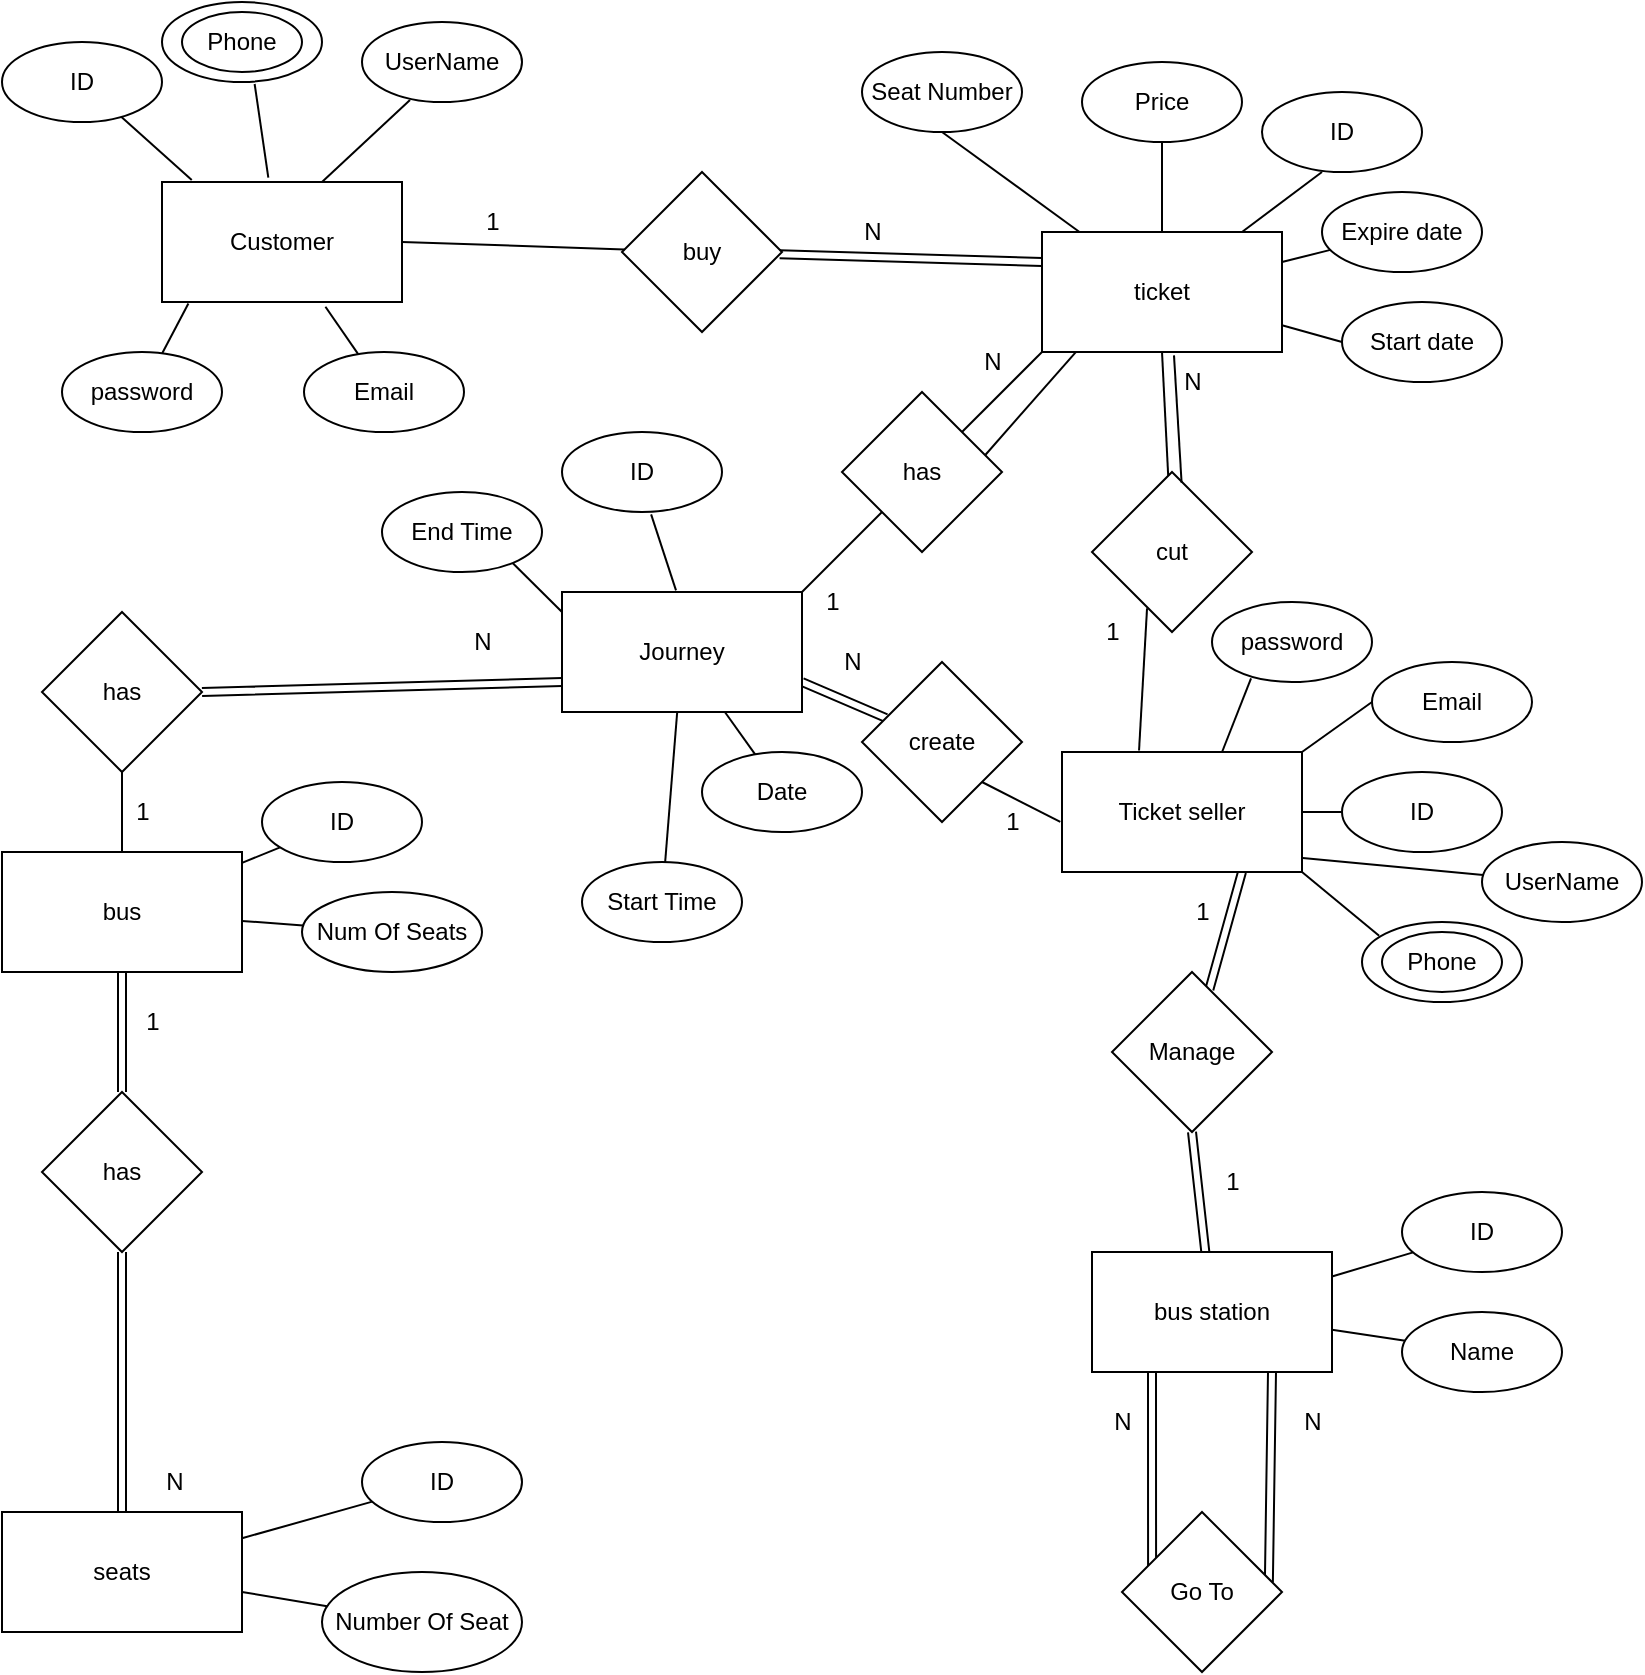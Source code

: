 <mxfile>
    <diagram id="OZd5fCfzLwxA_D_P7zLg" name="Page-1">
        <mxGraphModel dx="1035" dy="476" grid="1" gridSize="10" guides="1" tooltips="1" connect="1" arrows="1" fold="1" page="1" pageScale="1" pageWidth="850" pageHeight="1100" math="0" shadow="0">
            <root>
                <mxCell id="0"/>
                <mxCell id="1" parent="0"/>
                <mxCell id="2" value="Customer" style="rounded=0;whiteSpace=wrap;html=1;" parent="1" vertex="1">
                    <mxGeometry x="90" y="95" width="120" height="60" as="geometry"/>
                </mxCell>
                <mxCell id="3" value="buy" style="rhombus;whiteSpace=wrap;html=1;" parent="1" vertex="1">
                    <mxGeometry x="320" y="90" width="80" height="80" as="geometry"/>
                </mxCell>
                <mxCell id="5" value="" style="endArrow=none;html=1;exitX=1;exitY=0.5;exitDx=0;exitDy=0;" parent="1" source="2" target="3" edge="1">
                    <mxGeometry width="50" height="50" relative="1" as="geometry">
                        <mxPoint x="330" y="360" as="sourcePoint"/>
                        <mxPoint x="380" y="310" as="targetPoint"/>
                    </mxGeometry>
                </mxCell>
                <mxCell id="149" style="edgeStyle=none;shape=link;html=1;exitX=0;exitY=0.25;exitDx=0;exitDy=0;" edge="1" parent="1" source="6" target="3">
                    <mxGeometry relative="1" as="geometry"/>
                </mxCell>
                <mxCell id="6" value="ticket" style="rounded=0;whiteSpace=wrap;html=1;" parent="1" vertex="1">
                    <mxGeometry x="530" y="120" width="120" height="60" as="geometry"/>
                </mxCell>
                <mxCell id="11" value="1" style="text;html=1;align=center;verticalAlign=middle;resizable=0;points=[];autosize=1;strokeColor=none;fillColor=none;" parent="1" vertex="1">
                    <mxGeometry x="240" y="100" width="30" height="30" as="geometry"/>
                </mxCell>
                <mxCell id="141" style="edgeStyle=none;shape=link;html=1;exitX=0.75;exitY=1;exitDx=0;exitDy=0;" edge="1" parent="1" source="12" target="33">
                    <mxGeometry relative="1" as="geometry"/>
                </mxCell>
                <mxCell id="12" value="Ticket seller" style="rounded=0;whiteSpace=wrap;html=1;" parent="1" vertex="1">
                    <mxGeometry x="540" y="380" width="120" height="60" as="geometry"/>
                </mxCell>
                <mxCell id="13" value="cut" style="rhombus;whiteSpace=wrap;html=1;" parent="1" vertex="1">
                    <mxGeometry x="555" y="240" width="80" height="80" as="geometry"/>
                </mxCell>
                <mxCell id="14" value="" style="endArrow=none;html=1;entryX=0.344;entryY=0.852;entryDx=0;entryDy=0;entryPerimeter=0;exitX=0.321;exitY=-0.013;exitDx=0;exitDy=0;exitPerimeter=0;" parent="1" source="12" target="13" edge="1">
                    <mxGeometry width="50" height="50" relative="1" as="geometry">
                        <mxPoint x="310" y="360" as="sourcePoint"/>
                        <mxPoint x="360" y="310" as="targetPoint"/>
                    </mxGeometry>
                </mxCell>
                <mxCell id="15" value="1" style="text;html=1;align=center;verticalAlign=middle;resizable=0;points=[];autosize=1;strokeColor=none;fillColor=none;" parent="1" vertex="1">
                    <mxGeometry x="550" y="305" width="30" height="30" as="geometry"/>
                </mxCell>
                <mxCell id="16" value="" style="endArrow=none;html=1;entryX=0.5;entryY=1;entryDx=0;entryDy=0;" parent="1" edge="1" target="6" source="13">
                    <mxGeometry width="50" height="50" relative="1" as="geometry">
                        <mxPoint x="630" y="240" as="sourcePoint"/>
                        <mxPoint x="600" y="180" as="targetPoint"/>
                    </mxGeometry>
                </mxCell>
                <mxCell id="17" value="" style="endArrow=none;html=1;exitX=0.56;exitY=0.067;exitDx=0;exitDy=0;exitPerimeter=0;entryX=0.55;entryY=1.028;entryDx=0;entryDy=0;entryPerimeter=0;" parent="1" source="13" target="6" edge="1">
                    <mxGeometry width="50" height="50" relative="1" as="geometry">
                        <mxPoint x="310" y="360" as="sourcePoint"/>
                        <mxPoint x="360" y="310" as="targetPoint"/>
                    </mxGeometry>
                </mxCell>
                <mxCell id="18" value="N" style="text;html=1;align=center;verticalAlign=middle;resizable=0;points=[];autosize=1;strokeColor=none;fillColor=none;" parent="1" vertex="1">
                    <mxGeometry x="590" y="180" width="30" height="30" as="geometry"/>
                </mxCell>
                <mxCell id="140" style="edgeStyle=none;shape=link;html=1;exitX=1;exitY=0.75;exitDx=0;exitDy=0;" edge="1" parent="1" source="19" target="21">
                    <mxGeometry relative="1" as="geometry"/>
                </mxCell>
                <mxCell id="19" value="Journey" style="rounded=0;whiteSpace=wrap;html=1;" parent="1" vertex="1">
                    <mxGeometry x="290" y="300" width="120" height="60" as="geometry"/>
                </mxCell>
                <mxCell id="20" value="has" style="rhombus;whiteSpace=wrap;html=1;" parent="1" vertex="1">
                    <mxGeometry x="430" y="200" width="80" height="80" as="geometry"/>
                </mxCell>
                <mxCell id="21" value="create" style="rhombus;whiteSpace=wrap;html=1;" parent="1" vertex="1">
                    <mxGeometry x="440" y="335" width="80" height="80" as="geometry"/>
                </mxCell>
                <mxCell id="22" value="" style="endArrow=none;html=1;exitX=1;exitY=0;exitDx=0;exitDy=0;" parent="1" source="19" target="20" edge="1">
                    <mxGeometry width="50" height="50" relative="1" as="geometry">
                        <mxPoint x="390" y="310" as="sourcePoint"/>
                        <mxPoint x="440" y="260" as="targetPoint"/>
                    </mxGeometry>
                </mxCell>
                <mxCell id="23" value="" style="endArrow=none;html=1;entryX=0;entryY=1;entryDx=0;entryDy=0;" parent="1" source="20" target="6" edge="1">
                    <mxGeometry width="50" height="50" relative="1" as="geometry">
                        <mxPoint x="490" y="230" as="sourcePoint"/>
                        <mxPoint x="540" y="180" as="targetPoint"/>
                    </mxGeometry>
                </mxCell>
                <mxCell id="25" value="" style="endArrow=none;html=1;entryX=-0.007;entryY=0.583;entryDx=0;entryDy=0;entryPerimeter=0;exitX=1;exitY=1;exitDx=0;exitDy=0;" parent="1" source="21" target="12" edge="1">
                    <mxGeometry width="50" height="50" relative="1" as="geometry">
                        <mxPoint x="390" y="310" as="sourcePoint"/>
                        <mxPoint x="440" y="260" as="targetPoint"/>
                    </mxGeometry>
                </mxCell>
                <mxCell id="26" value="" style="endArrow=none;html=1;exitX=0.897;exitY=0.392;exitDx=0;exitDy=0;exitPerimeter=0;entryX=0.19;entryY=1.003;entryDx=0;entryDy=0;entryPerimeter=0;" parent="1" source="20" edge="1">
                    <mxGeometry width="50" height="50" relative="1" as="geometry">
                        <mxPoint x="469.36" y="238.52" as="sourcePoint"/>
                        <mxPoint x="546.8" y="180.18" as="targetPoint"/>
                    </mxGeometry>
                </mxCell>
                <mxCell id="28" value="1" style="text;html=1;align=center;verticalAlign=middle;resizable=0;points=[];autosize=1;strokeColor=none;fillColor=none;" parent="1" vertex="1">
                    <mxGeometry x="500" y="400" width="30" height="30" as="geometry"/>
                </mxCell>
                <mxCell id="29" value="N" style="text;html=1;align=center;verticalAlign=middle;resizable=0;points=[];autosize=1;strokeColor=none;fillColor=none;" parent="1" vertex="1">
                    <mxGeometry x="420" y="320" width="30" height="30" as="geometry"/>
                </mxCell>
                <mxCell id="30" value="1" style="text;html=1;align=center;verticalAlign=middle;resizable=0;points=[];autosize=1;strokeColor=none;fillColor=none;" parent="1" vertex="1">
                    <mxGeometry x="410" y="290" width="30" height="30" as="geometry"/>
                </mxCell>
                <mxCell id="31" value="N" style="text;html=1;align=center;verticalAlign=middle;resizable=0;points=[];autosize=1;strokeColor=none;fillColor=none;" parent="1" vertex="1">
                    <mxGeometry x="490" y="170" width="30" height="30" as="geometry"/>
                </mxCell>
                <mxCell id="143" style="edgeStyle=none;shape=link;html=1;exitX=0.75;exitY=1;exitDx=0;exitDy=0;entryX=0.918;entryY=0.438;entryDx=0;entryDy=0;entryPerimeter=0;" edge="1" parent="1" source="32" target="91">
                    <mxGeometry relative="1" as="geometry"/>
                </mxCell>
                <mxCell id="144" style="edgeStyle=none;shape=link;html=1;exitX=0.25;exitY=1;exitDx=0;exitDy=0;entryX=0.188;entryY=0.375;entryDx=0;entryDy=0;entryPerimeter=0;" edge="1" parent="1" source="32" target="91">
                    <mxGeometry relative="1" as="geometry"/>
                </mxCell>
                <mxCell id="32" value="bus station" style="rounded=0;whiteSpace=wrap;html=1;" parent="1" vertex="1">
                    <mxGeometry x="555" y="630" width="120" height="60" as="geometry"/>
                </mxCell>
                <mxCell id="142" style="edgeStyle=none;shape=link;html=1;exitX=0.5;exitY=1;exitDx=0;exitDy=0;" edge="1" parent="1" source="33" target="32">
                    <mxGeometry relative="1" as="geometry"/>
                </mxCell>
                <mxCell id="33" value="Manage" style="rhombus;whiteSpace=wrap;html=1;" parent="1" vertex="1">
                    <mxGeometry x="565" y="490" width="80" height="80" as="geometry"/>
                </mxCell>
                <mxCell id="39" value="1" style="text;html=1;align=center;verticalAlign=middle;resizable=0;points=[];autosize=1;strokeColor=none;fillColor=none;" parent="1" vertex="1">
                    <mxGeometry x="610" y="580" width="30" height="30" as="geometry"/>
                </mxCell>
                <mxCell id="40" value="1" style="text;html=1;align=center;verticalAlign=middle;resizable=0;points=[];autosize=1;strokeColor=none;fillColor=none;" parent="1" vertex="1">
                    <mxGeometry x="595" y="445" width="30" height="30" as="geometry"/>
                </mxCell>
                <mxCell id="138" style="edgeStyle=none;shape=link;html=1;exitX=0.5;exitY=1;exitDx=0;exitDy=0;entryX=0.5;entryY=0;entryDx=0;entryDy=0;" edge="1" parent="1" source="41" target="48">
                    <mxGeometry relative="1" as="geometry"/>
                </mxCell>
                <mxCell id="41" value="bus" style="rounded=0;whiteSpace=wrap;html=1;" parent="1" vertex="1">
                    <mxGeometry x="10" y="430" width="120" height="60" as="geometry"/>
                </mxCell>
                <mxCell id="42" value="seats" style="rounded=0;whiteSpace=wrap;html=1;" parent="1" vertex="1">
                    <mxGeometry x="10" y="760" width="120" height="60" as="geometry"/>
                </mxCell>
                <mxCell id="139" style="edgeStyle=none;shape=link;html=1;exitX=1;exitY=0.5;exitDx=0;exitDy=0;entryX=0;entryY=0.75;entryDx=0;entryDy=0;" edge="1" parent="1" source="43" target="19">
                    <mxGeometry relative="1" as="geometry"/>
                </mxCell>
                <mxCell id="43" value="has" style="rhombus;whiteSpace=wrap;html=1;" parent="1" vertex="1">
                    <mxGeometry x="30" y="310" width="80" height="80" as="geometry"/>
                </mxCell>
                <mxCell id="44" value="" style="endArrow=none;html=1;entryX=0.5;entryY=1;entryDx=0;entryDy=0;" parent="1" source="41" target="43" edge="1">
                    <mxGeometry width="50" height="50" relative="1" as="geometry">
                        <mxPoint x="390" y="400" as="sourcePoint"/>
                        <mxPoint x="440" y="350" as="targetPoint"/>
                    </mxGeometry>
                </mxCell>
                <mxCell id="137" style="edgeStyle=none;html=1;exitX=0.5;exitY=1;exitDx=0;exitDy=0;entryX=0.5;entryY=0;entryDx=0;entryDy=0;shape=link;" edge="1" parent="1" source="48" target="42">
                    <mxGeometry relative="1" as="geometry"/>
                </mxCell>
                <mxCell id="48" value="has" style="rhombus;whiteSpace=wrap;html=1;" parent="1" vertex="1">
                    <mxGeometry x="30" y="550" width="80" height="80" as="geometry"/>
                </mxCell>
                <mxCell id="53" value="1" style="text;html=1;align=center;verticalAlign=middle;resizable=0;points=[];autosize=1;strokeColor=none;fillColor=none;" parent="1" vertex="1">
                    <mxGeometry x="65" y="395" width="30" height="30" as="geometry"/>
                </mxCell>
                <mxCell id="54" value="N" style="text;html=1;align=center;verticalAlign=middle;resizable=0;points=[];autosize=1;strokeColor=none;fillColor=none;" parent="1" vertex="1">
                    <mxGeometry x="235" y="310" width="30" height="30" as="geometry"/>
                </mxCell>
                <mxCell id="55" value="N" style="text;html=1;align=center;verticalAlign=middle;resizable=0;points=[];autosize=1;strokeColor=none;fillColor=none;" parent="1" vertex="1">
                    <mxGeometry x="81" y="730" width="30" height="30" as="geometry"/>
                </mxCell>
                <mxCell id="56" value="1" style="text;html=1;align=center;verticalAlign=middle;resizable=0;points=[];autosize=1;strokeColor=none;fillColor=none;" parent="1" vertex="1">
                    <mxGeometry x="70" y="500" width="30" height="30" as="geometry"/>
                </mxCell>
                <mxCell id="60" value="ID" style="ellipse;whiteSpace=wrap;html=1;" parent="1" vertex="1">
                    <mxGeometry x="10" y="25" width="80" height="40" as="geometry"/>
                </mxCell>
                <mxCell id="62" value="UserName" style="ellipse;whiteSpace=wrap;html=1;" parent="1" vertex="1">
                    <mxGeometry x="190" y="15" width="80" height="40" as="geometry"/>
                </mxCell>
                <mxCell id="63" value="Email" style="ellipse;whiteSpace=wrap;html=1;" parent="1" vertex="1">
                    <mxGeometry x="161" y="180" width="80" height="40" as="geometry"/>
                </mxCell>
                <mxCell id="65" value="password" style="ellipse;whiteSpace=wrap;html=1;" parent="1" vertex="1">
                    <mxGeometry x="40" y="180" width="80" height="40" as="geometry"/>
                </mxCell>
                <mxCell id="66" value="" style="ellipse;whiteSpace=wrap;html=1;" parent="1" vertex="1">
                    <mxGeometry x="90" y="5" width="80" height="40" as="geometry"/>
                </mxCell>
                <mxCell id="67" value="" style="endArrow=none;html=1;entryX=0.3;entryY=0.975;entryDx=0;entryDy=0;entryPerimeter=0;" parent="1" target="62" edge="1">
                    <mxGeometry width="50" height="50" relative="1" as="geometry">
                        <mxPoint x="170" y="95" as="sourcePoint"/>
                        <mxPoint x="220" y="45" as="targetPoint"/>
                    </mxGeometry>
                </mxCell>
                <mxCell id="68" value="" style="endArrow=none;html=1;entryX=0.579;entryY=1.025;entryDx=0;entryDy=0;entryPerimeter=0;exitX=0.443;exitY=-0.036;exitDx=0;exitDy=0;exitPerimeter=0;" parent="1" source="2" target="66" edge="1">
                    <mxGeometry width="50" height="50" relative="1" as="geometry">
                        <mxPoint x="170" y="95" as="sourcePoint"/>
                        <mxPoint x="220" y="45" as="targetPoint"/>
                    </mxGeometry>
                </mxCell>
                <mxCell id="69" value="" style="endArrow=none;html=1;exitX=0.124;exitY=-0.017;exitDx=0;exitDy=0;exitPerimeter=0;" parent="1" source="2" target="60" edge="1">
                    <mxGeometry width="50" height="50" relative="1" as="geometry">
                        <mxPoint x="170" y="95" as="sourcePoint"/>
                        <mxPoint x="220" y="45" as="targetPoint"/>
                    </mxGeometry>
                </mxCell>
                <mxCell id="70" value="" style="endArrow=none;html=1;exitX=0.681;exitY=1.04;exitDx=0;exitDy=0;exitPerimeter=0;" parent="1" source="2" target="63" edge="1">
                    <mxGeometry width="50" height="50" relative="1" as="geometry">
                        <mxPoint x="170" y="95" as="sourcePoint"/>
                        <mxPoint x="220" y="45" as="targetPoint"/>
                    </mxGeometry>
                </mxCell>
                <mxCell id="71" value="" style="endArrow=none;html=1;exitX=0.11;exitY=1.012;exitDx=0;exitDy=0;exitPerimeter=0;" parent="1" source="2" target="65" edge="1">
                    <mxGeometry width="50" height="50" relative="1" as="geometry">
                        <mxPoint x="170" y="95" as="sourcePoint"/>
                        <mxPoint x="220" y="45" as="targetPoint"/>
                    </mxGeometry>
                </mxCell>
                <mxCell id="73" value="Phone" style="ellipse;whiteSpace=wrap;html=1;" parent="1" vertex="1">
                    <mxGeometry x="100" y="10" width="60" height="30" as="geometry"/>
                </mxCell>
                <mxCell id="75" value="ID" style="ellipse;whiteSpace=wrap;html=1;" parent="1" vertex="1">
                    <mxGeometry x="640" y="50" width="80" height="40" as="geometry"/>
                </mxCell>
                <mxCell id="76" value="Price" style="ellipse;whiteSpace=wrap;html=1;" parent="1" vertex="1">
                    <mxGeometry x="550" y="35" width="80" height="40" as="geometry"/>
                </mxCell>
                <mxCell id="77" value="Seat Number" style="ellipse;whiteSpace=wrap;html=1;" parent="1" vertex="1">
                    <mxGeometry x="440" y="30" width="80" height="40" as="geometry"/>
                </mxCell>
                <mxCell id="79" value="Expire date" style="ellipse;whiteSpace=wrap;html=1;" parent="1" vertex="1">
                    <mxGeometry x="670" y="100" width="80" height="40" as="geometry"/>
                </mxCell>
                <mxCell id="80" value="Start date" style="ellipse;whiteSpace=wrap;html=1;" parent="1" vertex="1">
                    <mxGeometry x="680" y="155" width="80" height="40" as="geometry"/>
                </mxCell>
                <mxCell id="82" value="" style="endArrow=none;html=1;entryX=0.5;entryY=1;entryDx=0;entryDy=0;" parent="1" source="6" target="77" edge="1">
                    <mxGeometry width="50" height="50" relative="1" as="geometry">
                        <mxPoint x="450" y="210" as="sourcePoint"/>
                        <mxPoint x="500" y="160" as="targetPoint"/>
                    </mxGeometry>
                </mxCell>
                <mxCell id="83" value="" style="endArrow=none;html=1;" parent="1" source="6" target="76" edge="1">
                    <mxGeometry width="50" height="50" relative="1" as="geometry">
                        <mxPoint x="450" y="210" as="sourcePoint"/>
                        <mxPoint x="500" y="160" as="targetPoint"/>
                    </mxGeometry>
                </mxCell>
                <mxCell id="84" value="" style="endArrow=none;html=1;entryX=0.375;entryY=1;entryDx=0;entryDy=0;entryPerimeter=0;" parent="1" target="75" edge="1">
                    <mxGeometry width="50" height="50" relative="1" as="geometry">
                        <mxPoint x="630" y="120" as="sourcePoint"/>
                        <mxPoint x="500" y="160" as="targetPoint"/>
                    </mxGeometry>
                </mxCell>
                <mxCell id="85" value="" style="endArrow=none;html=1;" parent="1" source="6" target="79" edge="1">
                    <mxGeometry width="50" height="50" relative="1" as="geometry">
                        <mxPoint x="450" y="210" as="sourcePoint"/>
                        <mxPoint x="500" y="160" as="targetPoint"/>
                    </mxGeometry>
                </mxCell>
                <mxCell id="86" value="" style="endArrow=none;html=1;entryX=0;entryY=0.5;entryDx=0;entryDy=0;" parent="1" source="6" target="80" edge="1">
                    <mxGeometry width="50" height="50" relative="1" as="geometry">
                        <mxPoint x="450" y="210" as="sourcePoint"/>
                        <mxPoint x="500" y="160" as="targetPoint"/>
                    </mxGeometry>
                </mxCell>
                <mxCell id="91" value="Go To" style="rhombus;whiteSpace=wrap;html=1;" parent="1" vertex="1">
                    <mxGeometry x="570" y="760" width="80" height="80" as="geometry"/>
                </mxCell>
                <mxCell id="98" value="N" style="text;html=1;align=center;verticalAlign=middle;resizable=0;points=[];autosize=1;strokeColor=none;fillColor=none;" vertex="1" parent="1">
                    <mxGeometry x="555" y="700" width="30" height="30" as="geometry"/>
                </mxCell>
                <mxCell id="99" value="N" style="text;html=1;align=center;verticalAlign=middle;resizable=0;points=[];autosize=1;strokeColor=none;fillColor=none;" vertex="1" parent="1">
                    <mxGeometry x="650" y="700" width="30" height="30" as="geometry"/>
                </mxCell>
                <mxCell id="101" value="ID" style="ellipse;whiteSpace=wrap;html=1;" vertex="1" parent="1">
                    <mxGeometry x="680" y="390" width="80" height="40" as="geometry"/>
                </mxCell>
                <mxCell id="102" value="UserName" style="ellipse;whiteSpace=wrap;html=1;" vertex="1" parent="1">
                    <mxGeometry x="750" y="425" width="80" height="40" as="geometry"/>
                </mxCell>
                <mxCell id="103" value="" style="ellipse;whiteSpace=wrap;html=1;" vertex="1" parent="1">
                    <mxGeometry x="690" y="465" width="80" height="40" as="geometry"/>
                </mxCell>
                <mxCell id="104" value="Phone" style="ellipse;whiteSpace=wrap;html=1;" vertex="1" parent="1">
                    <mxGeometry x="700" y="470" width="60" height="30" as="geometry"/>
                </mxCell>
                <mxCell id="105" value="Email" style="ellipse;whiteSpace=wrap;html=1;" vertex="1" parent="1">
                    <mxGeometry x="695" y="335" width="80" height="40" as="geometry"/>
                </mxCell>
                <mxCell id="106" value="password" style="ellipse;whiteSpace=wrap;html=1;" vertex="1" parent="1">
                    <mxGeometry x="615" y="305" width="80" height="40" as="geometry"/>
                </mxCell>
                <mxCell id="108" value="" style="endArrow=none;html=1;entryX=0.244;entryY=0.954;entryDx=0;entryDy=0;entryPerimeter=0;exitX=0.667;exitY=0;exitDx=0;exitDy=0;exitPerimeter=0;" edge="1" parent="1" source="12" target="106">
                    <mxGeometry width="50" height="50" relative="1" as="geometry">
                        <mxPoint x="620" y="370" as="sourcePoint"/>
                        <mxPoint x="592.52" y="318.16" as="targetPoint"/>
                    </mxGeometry>
                </mxCell>
                <mxCell id="109" value="" style="endArrow=none;html=1;exitX=1;exitY=0;exitDx=0;exitDy=0;entryX=0;entryY=0.5;entryDx=0;entryDy=0;" edge="1" parent="1" source="12" target="105">
                    <mxGeometry width="50" height="50" relative="1" as="geometry">
                        <mxPoint x="598.52" y="399.22" as="sourcePoint"/>
                        <mxPoint x="610" y="330" as="targetPoint"/>
                    </mxGeometry>
                </mxCell>
                <mxCell id="110" value="" style="endArrow=none;html=1;exitX=1;exitY=0.5;exitDx=0;exitDy=0;" edge="1" parent="1" source="12" target="101">
                    <mxGeometry width="50" height="50" relative="1" as="geometry">
                        <mxPoint x="608.52" y="409.22" as="sourcePoint"/>
                        <mxPoint x="612.52" y="338.16" as="targetPoint"/>
                    </mxGeometry>
                </mxCell>
                <mxCell id="111" value="" style="endArrow=none;html=1;exitX=1.003;exitY=0.884;exitDx=0;exitDy=0;exitPerimeter=0;" edge="1" parent="1" source="12" target="102">
                    <mxGeometry width="50" height="50" relative="1" as="geometry">
                        <mxPoint x="663" y="433" as="sourcePoint"/>
                        <mxPoint x="622.52" y="348.16" as="targetPoint"/>
                    </mxGeometry>
                </mxCell>
                <mxCell id="112" value="" style="endArrow=none;html=1;entryX=0.107;entryY=0.173;entryDx=0;entryDy=0;entryPerimeter=0;exitX=1;exitY=1;exitDx=0;exitDy=0;" edge="1" parent="1" source="12" target="103">
                    <mxGeometry width="50" height="50" relative="1" as="geometry">
                        <mxPoint x="628.52" y="429.22" as="sourcePoint"/>
                        <mxPoint x="632.52" y="358.16" as="targetPoint"/>
                    </mxGeometry>
                </mxCell>
                <mxCell id="114" value="ID" style="ellipse;whiteSpace=wrap;html=1;" vertex="1" parent="1">
                    <mxGeometry x="710" y="600" width="80" height="40" as="geometry"/>
                </mxCell>
                <mxCell id="115" value="ID" style="ellipse;whiteSpace=wrap;html=1;" vertex="1" parent="1">
                    <mxGeometry x="190" y="725" width="80" height="40" as="geometry"/>
                </mxCell>
                <mxCell id="116" value="ID" style="ellipse;whiteSpace=wrap;html=1;" vertex="1" parent="1">
                    <mxGeometry x="140" y="395" width="80" height="40" as="geometry"/>
                </mxCell>
                <mxCell id="117" value="Num Of Seats" style="ellipse;whiteSpace=wrap;html=1;" vertex="1" parent="1">
                    <mxGeometry x="160" y="450" width="90" height="40" as="geometry"/>
                </mxCell>
                <mxCell id="118" value="ID" style="ellipse;whiteSpace=wrap;html=1;" vertex="1" parent="1">
                    <mxGeometry x="290" y="220" width="80" height="40" as="geometry"/>
                </mxCell>
                <mxCell id="119" value="Start Time" style="ellipse;whiteSpace=wrap;html=1;" vertex="1" parent="1">
                    <mxGeometry x="300" y="435" width="80" height="40" as="geometry"/>
                </mxCell>
                <mxCell id="120" value="End Time" style="ellipse;whiteSpace=wrap;html=1;" vertex="1" parent="1">
                    <mxGeometry x="200" y="250" width="80" height="40" as="geometry"/>
                </mxCell>
                <mxCell id="122" value="Date" style="ellipse;whiteSpace=wrap;html=1;" vertex="1" parent="1">
                    <mxGeometry x="360" y="380" width="80" height="40" as="geometry"/>
                </mxCell>
                <mxCell id="128" value="" style="endArrow=none;html=1;exitX=0.475;exitY=-0.014;exitDx=0;exitDy=0;exitPerimeter=0;entryX=0.557;entryY=1.029;entryDx=0;entryDy=0;entryPerimeter=0;" edge="1" parent="1" source="19" target="118">
                    <mxGeometry width="50" height="50" relative="1" as="geometry">
                        <mxPoint x="420" y="310" as="sourcePoint"/>
                        <mxPoint x="460" y="270.0" as="targetPoint"/>
                    </mxGeometry>
                </mxCell>
                <mxCell id="129" value="" style="endArrow=none;html=1;exitX=0;exitY=0.167;exitDx=0;exitDy=0;exitPerimeter=0;entryX=0.818;entryY=0.89;entryDx=0;entryDy=0;entryPerimeter=0;" edge="1" parent="1" source="19" target="120">
                    <mxGeometry width="50" height="50" relative="1" as="geometry">
                        <mxPoint x="357" y="309.16" as="sourcePoint"/>
                        <mxPoint x="344.56" y="271.16" as="targetPoint"/>
                    </mxGeometry>
                </mxCell>
                <mxCell id="130" value="" style="endArrow=none;html=1;" edge="1" parent="1" source="122" target="19">
                    <mxGeometry width="50" height="50" relative="1" as="geometry">
                        <mxPoint x="300" y="320.02" as="sourcePoint"/>
                        <mxPoint x="275.44" y="295.6" as="targetPoint"/>
                    </mxGeometry>
                </mxCell>
                <mxCell id="131" value="" style="endArrow=none;html=1;" edge="1" parent="1" source="119" target="19">
                    <mxGeometry width="50" height="50" relative="1" as="geometry">
                        <mxPoint x="310" y="330.02" as="sourcePoint"/>
                        <mxPoint x="285.44" y="305.6" as="targetPoint"/>
                    </mxGeometry>
                </mxCell>
                <mxCell id="132" value="" style="endArrow=none;html=1;" edge="1" parent="1" source="41" target="116">
                    <mxGeometry width="50" height="50" relative="1" as="geometry">
                        <mxPoint x="80" y="440" as="sourcePoint"/>
                        <mxPoint x="80" y="400" as="targetPoint"/>
                    </mxGeometry>
                </mxCell>
                <mxCell id="133" value="" style="endArrow=none;html=1;" edge="1" parent="1" source="41" target="117">
                    <mxGeometry width="50" height="50" relative="1" as="geometry">
                        <mxPoint x="140" y="445.455" as="sourcePoint"/>
                        <mxPoint x="159.042" y="437.665" as="targetPoint"/>
                    </mxGeometry>
                </mxCell>
                <mxCell id="134" value="" style="endArrow=none;html=1;" edge="1" parent="1" source="42" target="115">
                    <mxGeometry width="50" height="50" relative="1" as="geometry">
                        <mxPoint x="150" y="455.455" as="sourcePoint"/>
                        <mxPoint x="169.042" y="447.665" as="targetPoint"/>
                    </mxGeometry>
                </mxCell>
                <mxCell id="135" value="Number Of Seat" style="ellipse;whiteSpace=wrap;html=1;" vertex="1" parent="1">
                    <mxGeometry x="170" y="790" width="100" height="50" as="geometry"/>
                </mxCell>
                <mxCell id="136" value="" style="endArrow=none;html=1;" edge="1" parent="1" source="42" target="135">
                    <mxGeometry width="50" height="50" relative="1" as="geometry">
                        <mxPoint x="140" y="783.125" as="sourcePoint"/>
                        <mxPoint x="205.137" y="764.805" as="targetPoint"/>
                    </mxGeometry>
                </mxCell>
                <mxCell id="145" value="Name" style="ellipse;whiteSpace=wrap;html=1;" vertex="1" parent="1">
                    <mxGeometry x="710" y="660" width="80" height="40" as="geometry"/>
                </mxCell>
                <mxCell id="146" value="" style="endArrow=none;html=1;" edge="1" parent="1" source="32" target="114">
                    <mxGeometry width="50" height="50" relative="1" as="geometry">
                        <mxPoint x="670" y="450" as="sourcePoint"/>
                        <mxPoint x="708.56" y="481.92" as="targetPoint"/>
                    </mxGeometry>
                </mxCell>
                <mxCell id="147" value="" style="endArrow=none;html=1;" edge="1" parent="1" source="32" target="145">
                    <mxGeometry width="50" height="50" relative="1" as="geometry">
                        <mxPoint x="680" y="460" as="sourcePoint"/>
                        <mxPoint x="718.56" y="491.92" as="targetPoint"/>
                    </mxGeometry>
                </mxCell>
                <mxCell id="150" value="N" style="text;html=1;align=center;verticalAlign=middle;resizable=0;points=[];autosize=1;strokeColor=none;fillColor=none;" vertex="1" parent="1">
                    <mxGeometry x="430" y="105" width="30" height="30" as="geometry"/>
                </mxCell>
            </root>
        </mxGraphModel>
    </diagram>
</mxfile>
